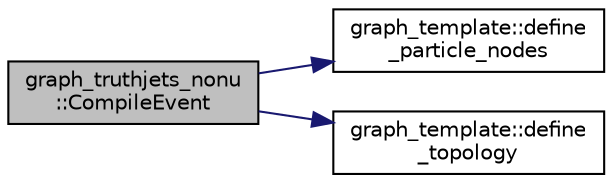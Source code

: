 digraph "graph_truthjets_nonu::CompileEvent"
{
 // INTERACTIVE_SVG=YES
 // LATEX_PDF_SIZE
  edge [fontname="Helvetica",fontsize="10",labelfontname="Helvetica",labelfontsize="10"];
  node [fontname="Helvetica",fontsize="10",shape=record];
  rankdir="LR";
  Node1 [label="graph_truthjets_nonu\l::CompileEvent",height=0.2,width=0.4,color="black", fillcolor="grey75", style="filled", fontcolor="black",tooltip=" "];
  Node1 -> Node2 [color="midnightblue",fontsize="10",style="solid",fontname="Helvetica"];
  Node2 [label="graph_template::define\l_particle_nodes",height=0.2,width=0.4,color="black", fillcolor="white", style="filled",URL="$classgraph__template.html#a18725eb3da8ab2866b415fed685465d1",tooltip=" "];
  Node1 -> Node3 [color="midnightblue",fontsize="10",style="solid",fontname="Helvetica"];
  Node3 [label="graph_template::define\l_topology",height=0.2,width=0.4,color="black", fillcolor="white", style="filled",URL="$classgraph__template.html#af5d505282f6126e2fe5d2eab98507d40",tooltip=" "];
}
